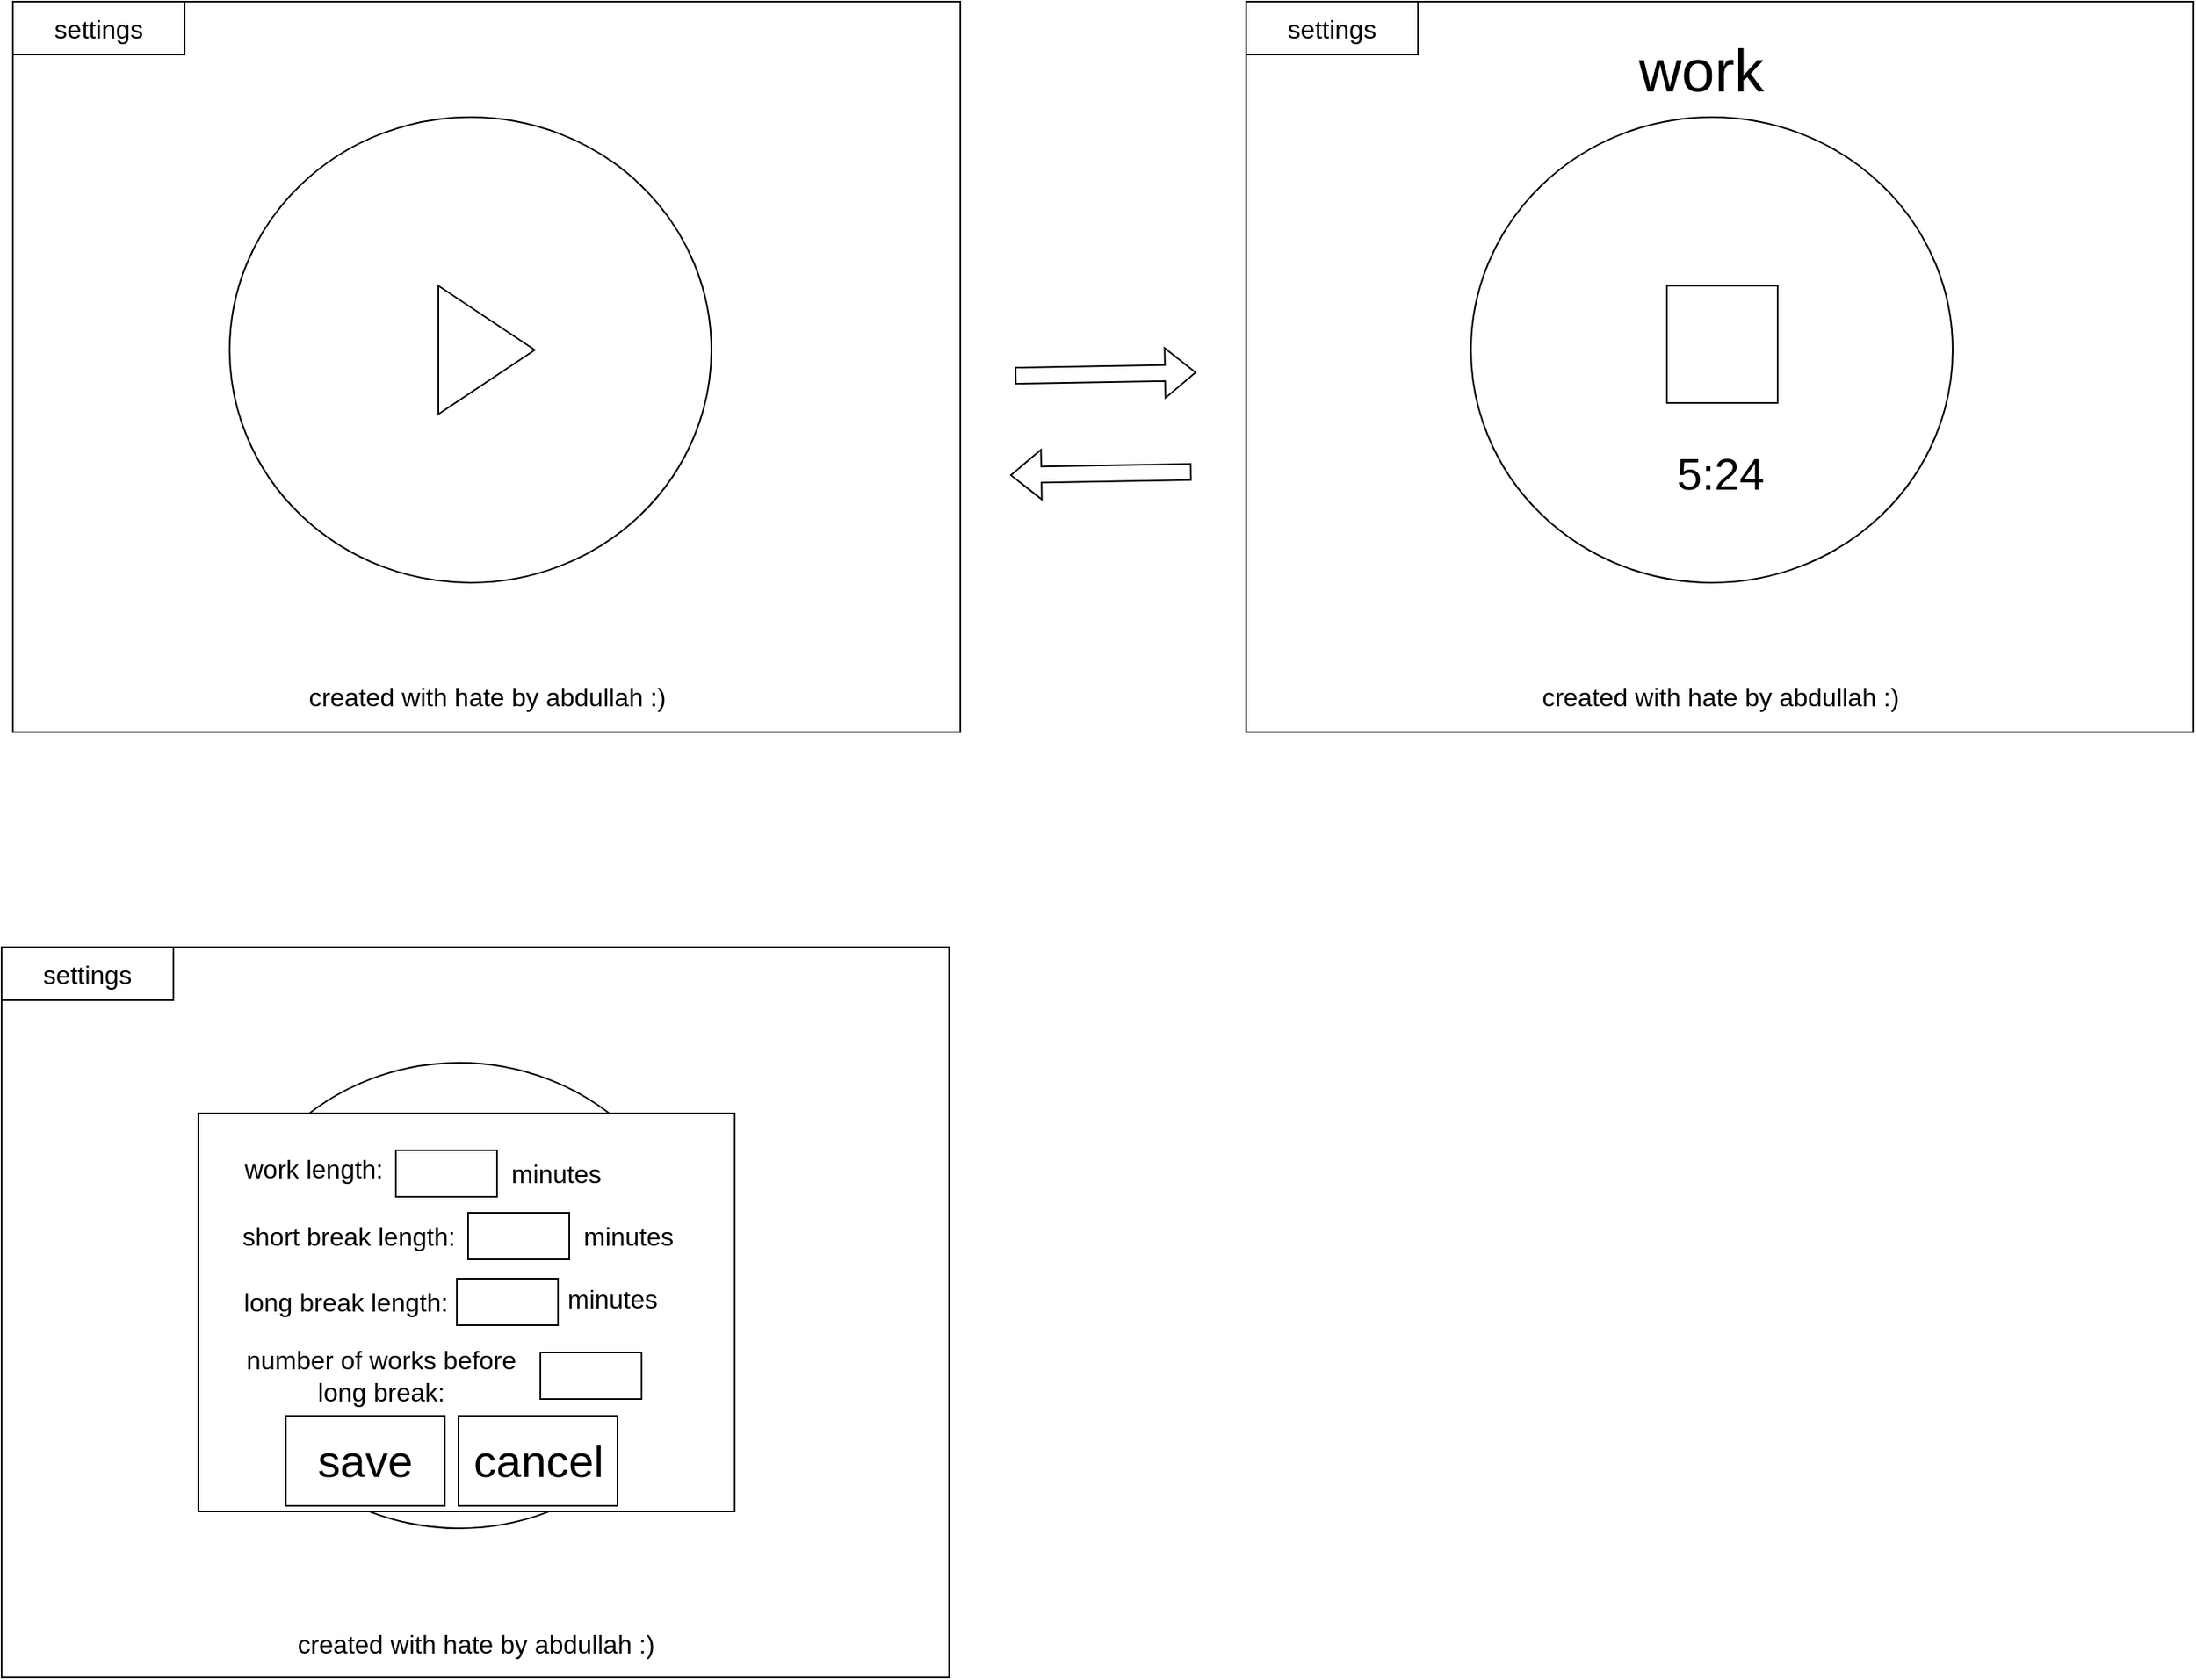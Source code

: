 <mxfile version="20.5.3" type="device" pages="2"><diagram id="eUqH8kbHJVejwJNInraA" name="Page-1"><mxGraphModel dx="1950" dy="827" grid="0" gridSize="10" guides="1" tooltips="1" connect="1" arrows="1" fold="1" page="0" pageScale="1" pageWidth="850" pageHeight="1100" math="0" shadow="0"><root><mxCell id="0"/><mxCell id="1" parent="0"/><mxCell id="Eip0TgIDRyGMkTuASKOB-1" value="" style="rounded=0;whiteSpace=wrap;html=1;" parent="1" vertex="1"><mxGeometry x="-107" y="119" width="590" height="455" as="geometry"/></mxCell><mxCell id="Eip0TgIDRyGMkTuASKOB-3" value="" style="ellipse;whiteSpace=wrap;html=1;" parent="1" vertex="1"><mxGeometry x="28" y="191" width="300" height="290" as="geometry"/></mxCell><mxCell id="Eip0TgIDRyGMkTuASKOB-8" value="" style="triangle;whiteSpace=wrap;html=1;" parent="1" vertex="1"><mxGeometry x="158" y="296" width="60" height="80" as="geometry"/></mxCell><mxCell id="Eip0TgIDRyGMkTuASKOB-9" value="" style="rounded=0;whiteSpace=wrap;html=1;" parent="1" vertex="1"><mxGeometry x="661" y="119" width="590" height="455" as="geometry"/></mxCell><mxCell id="Eip0TgIDRyGMkTuASKOB-11" value="" style="ellipse;whiteSpace=wrap;html=1;" parent="1" vertex="1"><mxGeometry x="801" y="191" width="300" height="290" as="geometry"/></mxCell><mxCell id="Eip0TgIDRyGMkTuASKOB-13" value="" style="shape=image;html=1;verticalAlign=top;verticalLabelPosition=bottom;labelBackgroundColor=#ffffff;imageAspect=0;aspect=fixed;image=https://cdn2.iconfinder.com/data/icons/essential-web-5/50/pointer-arrow-move-click-mouse-128.png" parent="1" vertex="1"><mxGeometry x="171" y="332" width="62" height="62" as="geometry"/></mxCell><mxCell id="Eip0TgIDRyGMkTuASKOB-14" value="" style="shape=flexArrow;endArrow=classic;html=1;rounded=0;" parent="1" edge="1"><mxGeometry width="50" height="50" relative="1" as="geometry"><mxPoint x="517" y="352" as="sourcePoint"/><mxPoint x="630" y="350" as="targetPoint"/></mxGeometry></mxCell><mxCell id="Eip0TgIDRyGMkTuASKOB-15" value="work" style="text;html=1;align=center;verticalAlign=middle;resizable=0;points=[];autosize=1;strokeColor=none;fillColor=none;fontSize=37;" parent="1" vertex="1"><mxGeometry x="896" y="135" width="96" height="56" as="geometry"/></mxCell><mxCell id="Eip0TgIDRyGMkTuASKOB-18" value="" style="rounded=0;whiteSpace=wrap;html=1;" parent="1" vertex="1"><mxGeometry x="923" y="296" width="69" height="73" as="geometry"/></mxCell><mxCell id="Eip0TgIDRyGMkTuASKOB-19" value="" style="shape=image;html=1;verticalAlign=top;verticalLabelPosition=bottom;labelBackgroundColor=#ffffff;imageAspect=0;aspect=fixed;image=https://cdn2.iconfinder.com/data/icons/essential-web-5/50/pointer-arrow-move-click-mouse-128.png" parent="1" vertex="1"><mxGeometry x="944" y="318" width="62" height="62" as="geometry"/></mxCell><mxCell id="Eip0TgIDRyGMkTuASKOB-20" value="" style="shape=flexArrow;endArrow=classic;html=1;rounded=0;" parent="1" edge="1"><mxGeometry width="50" height="50" relative="1" as="geometry"><mxPoint x="627" y="412" as="sourcePoint"/><mxPoint x="514.0" y="414" as="targetPoint"/></mxGeometry></mxCell><mxCell id="Eip0TgIDRyGMkTuASKOB-21" value="" style="rounded=0;whiteSpace=wrap;html=1;" parent="1" vertex="1"><mxGeometry x="-114" y="708" width="590" height="455" as="geometry"/></mxCell><mxCell id="Eip0TgIDRyGMkTuASKOB-23" value="" style="ellipse;whiteSpace=wrap;html=1;" parent="1" vertex="1"><mxGeometry x="21" y="780" width="300" height="290" as="geometry"/></mxCell><mxCell id="Eip0TgIDRyGMkTuASKOB-24" value="" style="triangle;whiteSpace=wrap;html=1;" parent="1" vertex="1"><mxGeometry x="151" y="885" width="60" height="80" as="geometry"/></mxCell><mxCell id="Eip0TgIDRyGMkTuASKOB-25" value="" style="shape=image;html=1;verticalAlign=top;verticalLabelPosition=bottom;labelBackgroundColor=#ffffff;imageAspect=0;aspect=fixed;image=https://cdn2.iconfinder.com/data/icons/essential-web-5/50/pointer-arrow-move-click-mouse-128.png" parent="1" vertex="1"><mxGeometry x="164" y="921" width="62" height="62" as="geometry"/></mxCell><mxCell id="Eip0TgIDRyGMkTuASKOB-30" value="settings" style="rounded=0;whiteSpace=wrap;html=1;fontSize=16;" parent="1" vertex="1"><mxGeometry x="-107" y="119" width="107" height="33" as="geometry"/></mxCell><mxCell id="Eip0TgIDRyGMkTuASKOB-32" value="settings" style="rounded=0;whiteSpace=wrap;html=1;fontSize=16;" parent="1" vertex="1"><mxGeometry x="661" y="119" width="107" height="33" as="geometry"/></mxCell><mxCell id="Eip0TgIDRyGMkTuASKOB-34" value="settings" style="rounded=0;whiteSpace=wrap;html=1;fontSize=16;" parent="1" vertex="1"><mxGeometry x="-114" y="708" width="107" height="33" as="geometry"/></mxCell><mxCell id="Eip0TgIDRyGMkTuASKOB-39" value="" style="rounded=0;whiteSpace=wrap;html=1;fontSize=16;" parent="1" vertex="1"><mxGeometry x="8.5" y="811.5" width="334" height="248" as="geometry"/></mxCell><mxCell id="Eip0TgIDRyGMkTuASKOB-41" value="short break length:&amp;nbsp;" style="text;html=1;strokeColor=none;fillColor=none;align=center;verticalAlign=middle;whiteSpace=wrap;rounded=0;fontSize=16;" parent="1" vertex="1"><mxGeometry x="4.5" y="868.5" width="199" height="39" as="geometry"/></mxCell><mxCell id="Eip0TgIDRyGMkTuASKOB-42" value="long break length:" style="text;html=1;strokeColor=none;fillColor=none;align=center;verticalAlign=middle;whiteSpace=wrap;rounded=0;fontSize=16;" parent="1" vertex="1"><mxGeometry x="0.5" y="909.5" width="199" height="39" as="geometry"/></mxCell><mxCell id="Eip0TgIDRyGMkTuASKOB-43" value="work length:" style="text;html=1;strokeColor=none;fillColor=none;align=center;verticalAlign=middle;whiteSpace=wrap;rounded=0;fontSize=16;" parent="1" vertex="1"><mxGeometry x="-19.5" y="826.5" width="199" height="39" as="geometry"/></mxCell><mxCell id="Eip0TgIDRyGMkTuASKOB-44" value="number of works before long break:" style="text;html=1;strokeColor=none;fillColor=none;align=center;verticalAlign=middle;whiteSpace=wrap;rounded=0;fontSize=16;" parent="1" vertex="1"><mxGeometry x="22.5" y="955.5" width="199" height="39" as="geometry"/></mxCell><mxCell id="Eip0TgIDRyGMkTuASKOB-45" value="" style="rounded=0;whiteSpace=wrap;html=1;fontSize=16;" parent="1" vertex="1"><mxGeometry x="131.5" y="834.5" width="63" height="29" as="geometry"/></mxCell><mxCell id="Eip0TgIDRyGMkTuASKOB-46" value="" style="rounded=0;whiteSpace=wrap;html=1;fontSize=16;" parent="1" vertex="1"><mxGeometry x="176.5" y="873.5" width="63" height="29" as="geometry"/></mxCell><mxCell id="Eip0TgIDRyGMkTuASKOB-47" value="" style="rounded=0;whiteSpace=wrap;html=1;fontSize=16;" parent="1" vertex="1"><mxGeometry x="169.5" y="914.5" width="63" height="29" as="geometry"/></mxCell><mxCell id="Eip0TgIDRyGMkTuASKOB-48" value="" style="rounded=0;whiteSpace=wrap;html=1;fontSize=16;" parent="1" vertex="1"><mxGeometry x="221.5" y="960.5" width="63" height="29" as="geometry"/></mxCell><mxCell id="Eip0TgIDRyGMkTuASKOB-49" value="minutes" style="text;html=1;strokeColor=none;fillColor=none;align=center;verticalAlign=middle;whiteSpace=wrap;rounded=0;fontSize=16;" parent="1" vertex="1"><mxGeometry x="131.5" y="829.5" width="199" height="39" as="geometry"/></mxCell><mxCell id="Eip0TgIDRyGMkTuASKOB-50" value="minutes" style="text;html=1;strokeColor=none;fillColor=none;align=center;verticalAlign=middle;whiteSpace=wrap;rounded=0;fontSize=16;" parent="1" vertex="1"><mxGeometry x="176.5" y="868.5" width="199" height="39" as="geometry"/></mxCell><mxCell id="Eip0TgIDRyGMkTuASKOB-51" value="minutes" style="text;html=1;strokeColor=none;fillColor=none;align=center;verticalAlign=middle;whiteSpace=wrap;rounded=0;fontSize=16;" parent="1" vertex="1"><mxGeometry x="166.5" y="907.5" width="199" height="39" as="geometry"/></mxCell><mxCell id="Eip0TgIDRyGMkTuASKOB-53" value="" style="shape=image;html=1;verticalAlign=top;verticalLabelPosition=bottom;labelBackgroundColor=#ffffff;imageAspect=0;aspect=fixed;image=https://cdn2.iconfinder.com/data/icons/essential-web-5/50/pointer-arrow-move-click-mouse-128.png" parent="1" vertex="1"><mxGeometry x="-107" y="724" width="62" height="62" as="geometry"/></mxCell><mxCell id="Eip0TgIDRyGMkTuASKOB-71" value="created with hate by abdullah :)" style="text;html=1;align=center;verticalAlign=middle;resizable=0;points=[];autosize=1;strokeColor=none;fillColor=none;fontSize=16;" parent="1" vertex="1"><mxGeometry x="68" y="536" width="240" height="31" as="geometry"/></mxCell><mxCell id="Eip0TgIDRyGMkTuASKOB-72" value="created with hate by abdullah :)" style="text;html=1;align=center;verticalAlign=middle;resizable=0;points=[];autosize=1;strokeColor=none;fillColor=none;fontSize=16;" parent="1" vertex="1"><mxGeometry x="836" y="536" width="240" height="31" as="geometry"/></mxCell><mxCell id="Eip0TgIDRyGMkTuASKOB-73" value="created with hate by abdullah :)" style="text;html=1;align=center;verticalAlign=middle;resizable=0;points=[];autosize=1;strokeColor=none;fillColor=none;fontSize=16;" parent="1" vertex="1"><mxGeometry x="61" y="1126" width="240" height="31" as="geometry"/></mxCell><mxCell id="Eip0TgIDRyGMkTuASKOB-74" value="5:24" style="text;html=1;align=center;verticalAlign=middle;resizable=0;points=[];autosize=1;strokeColor=none;fillColor=none;fontSize=28;" parent="1" vertex="1"><mxGeometry x="919" y="390" width="73" height="46" as="geometry"/></mxCell><mxCell id="Eip0TgIDRyGMkTuASKOB-75" value="save" style="rounded=0;whiteSpace=wrap;html=1;fontSize=28;" parent="1" vertex="1"><mxGeometry x="63" y="1000" width="99" height="56" as="geometry"/></mxCell><mxCell id="Eip0TgIDRyGMkTuASKOB-77" value="cancel" style="rounded=0;whiteSpace=wrap;html=1;fontSize=28;" parent="1" vertex="1"><mxGeometry x="170.5" y="1000" width="99" height="56" as="geometry"/></mxCell></root></mxGraphModel></diagram><diagram id="AgB7PGtBszJtY0Zy51VN" name="Page-2"><mxGraphModel dx="1950" dy="827" grid="0" gridSize="10" guides="1" tooltips="1" connect="1" arrows="1" fold="1" page="0" pageScale="1" pageWidth="850" pageHeight="1100" math="0" shadow="0"><root><mxCell id="0"/><mxCell id="1" parent="0"/><mxCell id="uDfC_WG5DlZaaQcGEeaD-1" value="Frame" style="rounded=0;whiteSpace=wrap;html=1;align=left;verticalAlign=top;" vertex="1" parent="1"><mxGeometry x="-315" y="64" width="440" height="379" as="geometry"/></mxCell><mxCell id="uDfC_WG5DlZaaQcGEeaD-2" value="start/pause" style="rounded=0;whiteSpace=wrap;html=1;" vertex="1" parent="1"><mxGeometry x="-154" y="211" width="100" height="57" as="geometry"/></mxCell><mxCell id="uDfC_WG5DlZaaQcGEeaD-3" value="work/break/long break" style="rounded=0;whiteSpace=wrap;html=1;" vertex="1" parent="1"><mxGeometry x="-164" y="127" width="120" height="60" as="geometry"/></mxCell></root></mxGraphModel></diagram></mxfile>